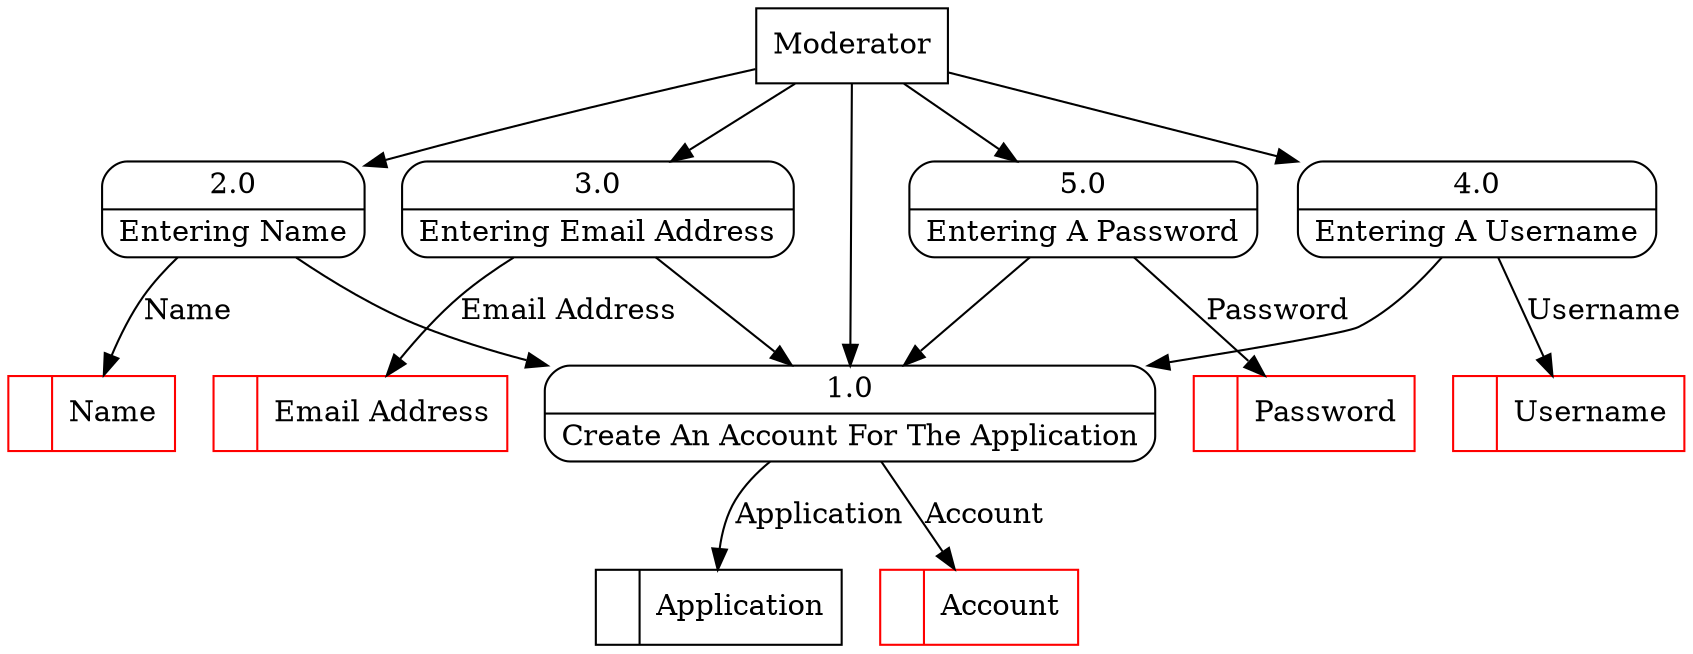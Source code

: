 digraph dfd2{ 
node[shape=record]
200 [label="<f0>  |<f1> Application " ];
201 [label="<f0>  |<f1> Account " color=red];
202 [label="<f0>  |<f1> Email Address " color=red];
203 [label="<f0>  |<f1> Password " color=red];
204 [label="<f0>  |<f1> Name " color=red];
205 [label="<f0>  |<f1> Username " color=red];
206 [label="Moderator" shape=box];
207 [label="{<f0> 1.0|<f1> Create An Account For The Application }" shape=Mrecord];
208 [label="{<f0> 2.0|<f1> Entering Name }" shape=Mrecord];
209 [label="{<f0> 3.0|<f1> Entering Email Address }" shape=Mrecord];
210 [label="{<f0> 4.0|<f1> Entering A Username }" shape=Mrecord];
211 [label="{<f0> 5.0|<f1> Entering A Password }" shape=Mrecord];
206 -> 207
206 -> 208
206 -> 209
206 -> 210
206 -> 211
207 -> 201 [label="Account"]
207 -> 200 [label="Application"]
208 -> 207
208 -> 204 [label="Name"]
209 -> 207
209 -> 202 [label="Email Address"]
210 -> 207
210 -> 205 [label="Username"]
211 -> 207
211 -> 203 [label="Password"]
}
